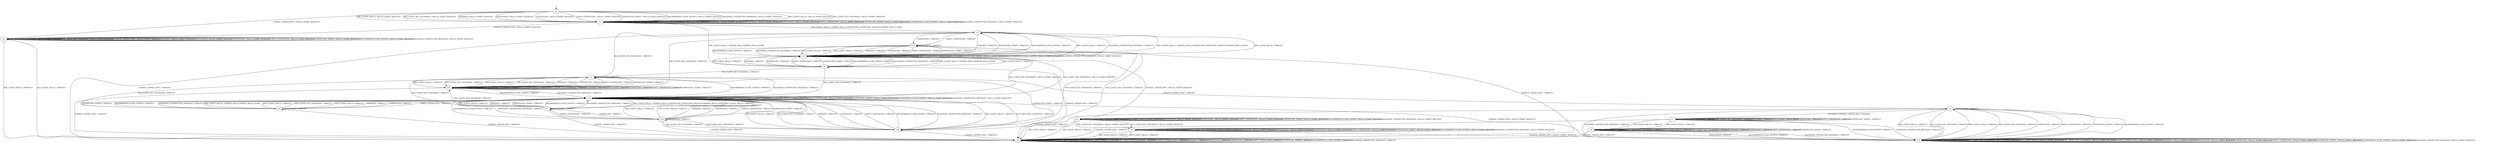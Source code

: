 digraph h8 {
s0 [label="s0"];
s1 [label="s1"];
s2 [label="s2"];
s3 [label="s3"];
s4 [label="s4"];
s9 [label="s9"];
s5 [label="s5"];
s11 [label="s11"];
s13 [label="s13"];
s20 [label="s20"];
s6 [label="s6"];
s12 [label="s12"];
s14 [label="s14"];
s16 [label="s16"];
s7 [label="s7"];
s10 [label="s10"];
s15 [label="s15"];
s17 [label="s17"];
s19 [label="s19"];
s8 [label="s8"];
s18 [label="s18"];
s0 -> s1 [label="RSA_CLIENT_HELLO / HELLO_VERIFY_REQUEST"];
s0 -> s1 [label="RSA_CLIENT_KEY_EXCHANGE / HELLO_VERIFY_REQUEST"];
s0 -> s1 [label="PSK_CLIENT_HELLO / HELLO_VERIFY_REQUEST"];
s0 -> s1 [label="PSK_CLIENT_KEY_EXCHANGE / HELLO_VERIFY_REQUEST"];
s0 -> s2 [label="CHANGE_CIPHER_SPEC / HELLO_VERIFY_REQUEST"];
s0 -> s1 [label="FINISHED / HELLO_VERIFY_REQUEST"];
s0 -> s1 [label="APPLICATION / HELLO_VERIFY_REQUEST"];
s0 -> s1 [label="CERTIFICATE / HELLO_VERIFY_REQUEST"];
s0 -> s1 [label="EMPTY_CERTIFICATE / HELLO_VERIFY_REQUEST"];
s0 -> s1 [label="CERTIFICATE_VERIFY / HELLO_VERIFY_REQUEST"];
s0 -> s1 [label="Alert(WARNING,CLOSE_NOTIFY) / HELLO_VERIFY_REQUEST"];
s0 -> s1 [label="Alert(FATAL,UNEXPECTED_MESSAGE) / HELLO_VERIFY_REQUEST"];
s1 -> s3 [label="RSA_CLIENT_HELLO / SERVER_HELLO,CERTIFICATE,CERTIFICATE_REQUEST,SERVER_HELLO_DONE"];
s1 -> s1 [label="RSA_CLIENT_KEY_EXCHANGE / HELLO_VERIFY_REQUEST"];
s1 -> s9 [label="PSK_CLIENT_HELLO / SERVER_HELLO,SERVER_HELLO_DONE"];
s1 -> s1 [label="PSK_CLIENT_KEY_EXCHANGE / HELLO_VERIFY_REQUEST"];
s1 -> s2 [label="CHANGE_CIPHER_SPEC / HELLO_VERIFY_REQUEST"];
s1 -> s1 [label="FINISHED / HELLO_VERIFY_REQUEST"];
s1 -> s1 [label="APPLICATION / HELLO_VERIFY_REQUEST"];
s1 -> s1 [label="CERTIFICATE / HELLO_VERIFY_REQUEST"];
s1 -> s1 [label="EMPTY_CERTIFICATE / HELLO_VERIFY_REQUEST"];
s1 -> s1 [label="CERTIFICATE_VERIFY / HELLO_VERIFY_REQUEST"];
s1 -> s1 [label="Alert(WARNING,CLOSE_NOTIFY) / HELLO_VERIFY_REQUEST"];
s1 -> s1 [label="Alert(FATAL,UNEXPECTED_MESSAGE) / HELLO_VERIFY_REQUEST"];
s2 -> s4 [label="RSA_CLIENT_HELLO / TIMEOUT"];
s2 -> s2 [label="RSA_CLIENT_KEY_EXCHANGE / HELLO_VERIFY_REQUEST"];
s2 -> s4 [label="PSK_CLIENT_HELLO / TIMEOUT"];
s2 -> s2 [label="PSK_CLIENT_KEY_EXCHANGE / HELLO_VERIFY_REQUEST"];
s2 -> s2 [label="CHANGE_CIPHER_SPEC / HELLO_VERIFY_REQUEST"];
s2 -> s2 [label="FINISHED / HELLO_VERIFY_REQUEST"];
s2 -> s2 [label="APPLICATION / HELLO_VERIFY_REQUEST"];
s2 -> s2 [label="CERTIFICATE / HELLO_VERIFY_REQUEST"];
s2 -> s2 [label="EMPTY_CERTIFICATE / HELLO_VERIFY_REQUEST"];
s2 -> s2 [label="CERTIFICATE_VERIFY / HELLO_VERIFY_REQUEST"];
s2 -> s2 [label="Alert(WARNING,CLOSE_NOTIFY) / HELLO_VERIFY_REQUEST"];
s2 -> s2 [label="Alert(FATAL,UNEXPECTED_MESSAGE) / HELLO_VERIFY_REQUEST"];
s3 -> s11 [label="RSA_CLIENT_HELLO / TIMEOUT"];
s3 -> s5 [label="RSA_CLIENT_KEY_EXCHANGE / TIMEOUT"];
s3 -> s11 [label="PSK_CLIENT_HELLO / TIMEOUT"];
s3 -> s20 [label="PSK_CLIENT_KEY_EXCHANGE / TIMEOUT"];
s3 -> s4 [label="CHANGE_CIPHER_SPEC / TIMEOUT"];
s3 -> s11 [label="FINISHED / TIMEOUT"];
s3 -> s3 [label="APPLICATION / TIMEOUT"];
s3 -> s13 [label="CERTIFICATE / TIMEOUT"];
s3 -> s13 [label="EMPTY_CERTIFICATE / TIMEOUT"];
s3 -> s11 [label="CERTIFICATE_VERIFY / TIMEOUT"];
s3 -> s11 [label="Alert(WARNING,CLOSE_NOTIFY) / TIMEOUT"];
s3 -> s11 [label="Alert(FATAL,UNEXPECTED_MESSAGE) / TIMEOUT"];
s4 -> s4 [label="RSA_CLIENT_HELLO / TIMEOUT"];
s4 -> s4 [label="RSA_CLIENT_KEY_EXCHANGE / TIMEOUT"];
s4 -> s4 [label="PSK_CLIENT_HELLO / TIMEOUT"];
s4 -> s4 [label="PSK_CLIENT_KEY_EXCHANGE / TIMEOUT"];
s4 -> s4 [label="CHANGE_CIPHER_SPEC / TIMEOUT"];
s4 -> s4 [label="FINISHED / TIMEOUT"];
s4 -> s4 [label="APPLICATION / TIMEOUT"];
s4 -> s4 [label="CERTIFICATE / TIMEOUT"];
s4 -> s4 [label="EMPTY_CERTIFICATE / TIMEOUT"];
s4 -> s4 [label="CERTIFICATE_VERIFY / TIMEOUT"];
s4 -> s4 [label="Alert(WARNING,CLOSE_NOTIFY) / TIMEOUT"];
s4 -> s4 [label="Alert(FATAL,UNEXPECTED_MESSAGE) / TIMEOUT"];
s9 -> s11 [label="RSA_CLIENT_HELLO / TIMEOUT"];
s9 -> s14 [label="RSA_CLIENT_KEY_EXCHANGE / TIMEOUT"];
s9 -> s11 [label="PSK_CLIENT_HELLO / TIMEOUT"];
s9 -> s5 [label="PSK_CLIENT_KEY_EXCHANGE / TIMEOUT"];
s9 -> s4 [label="CHANGE_CIPHER_SPEC / TIMEOUT"];
s9 -> s11 [label="FINISHED / TIMEOUT"];
s9 -> s9 [label="APPLICATION / TIMEOUT"];
s9 -> s11 [label="CERTIFICATE / TIMEOUT"];
s9 -> s11 [label="EMPTY_CERTIFICATE / TIMEOUT"];
s9 -> s11 [label="CERTIFICATE_VERIFY / TIMEOUT"];
s9 -> s11 [label="Alert(WARNING,CLOSE_NOTIFY) / TIMEOUT"];
s9 -> s11 [label="Alert(FATAL,UNEXPECTED_MESSAGE) / TIMEOUT"];
s5 -> s20 [label="RSA_CLIENT_HELLO / TIMEOUT"];
s5 -> s20 [label="RSA_CLIENT_KEY_EXCHANGE / TIMEOUT"];
s5 -> s20 [label="PSK_CLIENT_HELLO / TIMEOUT"];
s5 -> s20 [label="PSK_CLIENT_KEY_EXCHANGE / TIMEOUT"];
s5 -> s6 [label="CHANGE_CIPHER_SPEC / TIMEOUT"];
s5 -> s20 [label="FINISHED / TIMEOUT"];
s5 -> s5 [label="APPLICATION / TIMEOUT"];
s5 -> s20 [label="CERTIFICATE / TIMEOUT"];
s5 -> s20 [label="EMPTY_CERTIFICATE / TIMEOUT"];
s5 -> s20 [label="CERTIFICATE_VERIFY / TIMEOUT"];
s5 -> s14 [label="Alert(WARNING,CLOSE_NOTIFY) / TIMEOUT"];
s5 -> s14 [label="Alert(FATAL,UNEXPECTED_MESSAGE) / TIMEOUT"];
s11 -> s3 [label="RSA_CLIENT_HELLO / SERVER_HELLO,CERTIFICATE,CERTIFICATE_REQUEST,SERVER_HELLO_DONE"];
s11 -> s14 [label="RSA_CLIENT_KEY_EXCHANGE / HELLO_VERIFY_REQUEST"];
s11 -> s9 [label="PSK_CLIENT_HELLO / SERVER_HELLO,SERVER_HELLO_DONE"];
s11 -> s14 [label="PSK_CLIENT_KEY_EXCHANGE / HELLO_VERIFY_REQUEST"];
s11 -> s12 [label="CHANGE_CIPHER_SPEC / HELLO_VERIFY_REQUEST"];
s11 -> s11 [label="FINISHED / HELLO_VERIFY_REQUEST"];
s11 -> s11 [label="APPLICATION / HELLO_VERIFY_REQUEST"];
s11 -> s11 [label="CERTIFICATE / HELLO_VERIFY_REQUEST"];
s11 -> s11 [label="EMPTY_CERTIFICATE / HELLO_VERIFY_REQUEST"];
s11 -> s11 [label="CERTIFICATE_VERIFY / HELLO_VERIFY_REQUEST"];
s11 -> s11 [label="Alert(WARNING,CLOSE_NOTIFY) / HELLO_VERIFY_REQUEST"];
s11 -> s11 [label="Alert(FATAL,UNEXPECTED_MESSAGE) / HELLO_VERIFY_REQUEST"];
s13 -> s11 [label="RSA_CLIENT_HELLO / TIMEOUT"];
s13 -> s16 [label="RSA_CLIENT_KEY_EXCHANGE / TIMEOUT"];
s13 -> s11 [label="PSK_CLIENT_HELLO / TIMEOUT"];
s13 -> s16 [label="PSK_CLIENT_KEY_EXCHANGE / TIMEOUT"];
s13 -> s4 [label="CHANGE_CIPHER_SPEC / TIMEOUT"];
s13 -> s11 [label="FINISHED / TIMEOUT"];
s13 -> s13 [label="APPLICATION / TIMEOUT"];
s13 -> s11 [label="CERTIFICATE / TIMEOUT"];
s13 -> s11 [label="EMPTY_CERTIFICATE / TIMEOUT"];
s13 -> s11 [label="CERTIFICATE_VERIFY / TIMEOUT"];
s13 -> s11 [label="Alert(WARNING,CLOSE_NOTIFY) / TIMEOUT"];
s13 -> s11 [label="Alert(FATAL,UNEXPECTED_MESSAGE) / TIMEOUT"];
s20 -> s20 [label="RSA_CLIENT_HELLO / TIMEOUT"];
s20 -> s20 [label="RSA_CLIENT_KEY_EXCHANGE / TIMEOUT"];
s20 -> s20 [label="PSK_CLIENT_HELLO / TIMEOUT"];
s20 -> s20 [label="PSK_CLIENT_KEY_EXCHANGE / TIMEOUT"];
s20 -> s4 [label="CHANGE_CIPHER_SPEC / TIMEOUT"];
s20 -> s20 [label="FINISHED / TIMEOUT"];
s20 -> s20 [label="APPLICATION / TIMEOUT"];
s20 -> s20 [label="CERTIFICATE / TIMEOUT"];
s20 -> s20 [label="EMPTY_CERTIFICATE / TIMEOUT"];
s20 -> s20 [label="CERTIFICATE_VERIFY / TIMEOUT"];
s20 -> s14 [label="Alert(WARNING,CLOSE_NOTIFY) / TIMEOUT"];
s20 -> s14 [label="Alert(FATAL,UNEXPECTED_MESSAGE) / TIMEOUT"];
s6 -> s10 [label="RSA_CLIENT_HELLO / TIMEOUT"];
s6 -> s10 [label="RSA_CLIENT_KEY_EXCHANGE / TIMEOUT"];
s6 -> s10 [label="PSK_CLIENT_HELLO / TIMEOUT"];
s6 -> s10 [label="PSK_CLIENT_KEY_EXCHANGE / TIMEOUT"];
s6 -> s4 [label="CHANGE_CIPHER_SPEC / TIMEOUT"];
s6 -> s7 [label="FINISHED / CHANGE_CIPHER_SPEC,FINISHED"];
s6 -> s6 [label="APPLICATION / TIMEOUT"];
s6 -> s10 [label="CERTIFICATE / TIMEOUT"];
s6 -> s10 [label="EMPTY_CERTIFICATE / TIMEOUT"];
s6 -> s10 [label="CERTIFICATE_VERIFY / TIMEOUT"];
s6 -> s10 [label="Alert(WARNING,CLOSE_NOTIFY) / TIMEOUT"];
s6 -> s10 [label="Alert(FATAL,UNEXPECTED_MESSAGE) / TIMEOUT"];
s12 -> s4 [label="RSA_CLIENT_HELLO / TIMEOUT"];
s12 -> s15 [label="RSA_CLIENT_KEY_EXCHANGE / HELLO_VERIFY_REQUEST"];
s12 -> s4 [label="PSK_CLIENT_HELLO / TIMEOUT"];
s12 -> s15 [label="PSK_CLIENT_KEY_EXCHANGE / HELLO_VERIFY_REQUEST"];
s12 -> s12 [label="CHANGE_CIPHER_SPEC / HELLO_VERIFY_REQUEST"];
s12 -> s12 [label="FINISHED / HELLO_VERIFY_REQUEST"];
s12 -> s12 [label="APPLICATION / HELLO_VERIFY_REQUEST"];
s12 -> s12 [label="CERTIFICATE / HELLO_VERIFY_REQUEST"];
s12 -> s12 [label="EMPTY_CERTIFICATE / HELLO_VERIFY_REQUEST"];
s12 -> s12 [label="CERTIFICATE_VERIFY / HELLO_VERIFY_REQUEST"];
s12 -> s12 [label="Alert(WARNING,CLOSE_NOTIFY) / HELLO_VERIFY_REQUEST"];
s12 -> s12 [label="Alert(FATAL,UNEXPECTED_MESSAGE) / HELLO_VERIFY_REQUEST"];
s14 -> s17 [label="RSA_CLIENT_HELLO / SERVER_HELLO,CERTIFICATE,CERTIFICATE_REQUEST,SERVER_HELLO_DONE"];
s14 -> s14 [label="RSA_CLIENT_KEY_EXCHANGE / HELLO_VERIFY_REQUEST"];
s14 -> s19 [label="PSK_CLIENT_HELLO / SERVER_HELLO,SERVER_HELLO_DONE"];
s14 -> s14 [label="PSK_CLIENT_KEY_EXCHANGE / HELLO_VERIFY_REQUEST"];
s14 -> s10 [label="CHANGE_CIPHER_SPEC / HELLO_VERIFY_REQUEST"];
s14 -> s14 [label="FINISHED / HELLO_VERIFY_REQUEST"];
s14 -> s14 [label="APPLICATION / HELLO_VERIFY_REQUEST"];
s14 -> s14 [label="CERTIFICATE / HELLO_VERIFY_REQUEST"];
s14 -> s14 [label="EMPTY_CERTIFICATE / HELLO_VERIFY_REQUEST"];
s14 -> s14 [label="CERTIFICATE_VERIFY / HELLO_VERIFY_REQUEST"];
s14 -> s14 [label="Alert(WARNING,CLOSE_NOTIFY) / HELLO_VERIFY_REQUEST"];
s14 -> s14 [label="Alert(FATAL,UNEXPECTED_MESSAGE) / HELLO_VERIFY_REQUEST"];
s16 -> s14 [label="RSA_CLIENT_HELLO / TIMEOUT"];
s16 -> s14 [label="RSA_CLIENT_KEY_EXCHANGE / TIMEOUT"];
s16 -> s14 [label="PSK_CLIENT_HELLO / TIMEOUT"];
s16 -> s14 [label="PSK_CLIENT_KEY_EXCHANGE / TIMEOUT"];
s16 -> s4 [label="CHANGE_CIPHER_SPEC / TIMEOUT"];
s16 -> s14 [label="FINISHED / TIMEOUT"];
s16 -> s16 [label="APPLICATION / TIMEOUT"];
s16 -> s14 [label="CERTIFICATE / TIMEOUT"];
s16 -> s14 [label="EMPTY_CERTIFICATE / TIMEOUT"];
s16 -> s5 [label="CERTIFICATE_VERIFY / TIMEOUT"];
s16 -> s14 [label="Alert(WARNING,CLOSE_NOTIFY) / TIMEOUT"];
s16 -> s14 [label="Alert(FATAL,UNEXPECTED_MESSAGE) / TIMEOUT"];
s7 -> s8 [label="RSA_CLIENT_HELLO / TIMEOUT"];
s7 -> s7 [label="RSA_CLIENT_KEY_EXCHANGE / TIMEOUT"];
s7 -> s8 [label="PSK_CLIENT_HELLO / TIMEOUT"];
s7 -> s7 [label="PSK_CLIENT_KEY_EXCHANGE / TIMEOUT"];
s7 -> s4 [label="CHANGE_CIPHER_SPEC / TIMEOUT"];
s7 -> s7 [label="FINISHED / TIMEOUT"];
s7 -> s7 [label="APPLICATION / APPLICATION"];
s7 -> s7 [label="CERTIFICATE / TIMEOUT"];
s7 -> s7 [label="EMPTY_CERTIFICATE / TIMEOUT"];
s7 -> s7 [label="CERTIFICATE_VERIFY / TIMEOUT"];
s7 -> s10 [label="Alert(WARNING,CLOSE_NOTIFY) / TIMEOUT"];
s7 -> s10 [label="Alert(FATAL,UNEXPECTED_MESSAGE) / TIMEOUT"];
s10 -> s10 [label="RSA_CLIENT_HELLO / HELLO_VERIFY_REQUEST"];
s10 -> s10 [label="RSA_CLIENT_KEY_EXCHANGE / HELLO_VERIFY_REQUEST"];
s10 -> s10 [label="PSK_CLIENT_HELLO / HELLO_VERIFY_REQUEST"];
s10 -> s10 [label="PSK_CLIENT_KEY_EXCHANGE / HELLO_VERIFY_REQUEST"];
s10 -> s10 [label="CHANGE_CIPHER_SPEC / HELLO_VERIFY_REQUEST"];
s10 -> s10 [label="FINISHED / HELLO_VERIFY_REQUEST"];
s10 -> s10 [label="APPLICATION / HELLO_VERIFY_REQUEST"];
s10 -> s10 [label="CERTIFICATE / HELLO_VERIFY_REQUEST"];
s10 -> s10 [label="EMPTY_CERTIFICATE / HELLO_VERIFY_REQUEST"];
s10 -> s10 [label="CERTIFICATE_VERIFY / HELLO_VERIFY_REQUEST"];
s10 -> s10 [label="Alert(WARNING,CLOSE_NOTIFY) / HELLO_VERIFY_REQUEST"];
s10 -> s10 [label="Alert(FATAL,UNEXPECTED_MESSAGE) / HELLO_VERIFY_REQUEST"];
s15 -> s4 [label="RSA_CLIENT_HELLO / TIMEOUT"];
s15 -> s15 [label="RSA_CLIENT_KEY_EXCHANGE / HELLO_VERIFY_REQUEST"];
s15 -> s4 [label="PSK_CLIENT_HELLO / TIMEOUT"];
s15 -> s15 [label="PSK_CLIENT_KEY_EXCHANGE / HELLO_VERIFY_REQUEST"];
s15 -> s10 [label="CHANGE_CIPHER_SPEC / HELLO_VERIFY_REQUEST"];
s15 -> s15 [label="FINISHED / HELLO_VERIFY_REQUEST"];
s15 -> s15 [label="APPLICATION / HELLO_VERIFY_REQUEST"];
s15 -> s15 [label="CERTIFICATE / HELLO_VERIFY_REQUEST"];
s15 -> s15 [label="EMPTY_CERTIFICATE / HELLO_VERIFY_REQUEST"];
s15 -> s15 [label="CERTIFICATE_VERIFY / HELLO_VERIFY_REQUEST"];
s15 -> s15 [label="Alert(WARNING,CLOSE_NOTIFY) / HELLO_VERIFY_REQUEST"];
s15 -> s15 [label="Alert(FATAL,UNEXPECTED_MESSAGE) / HELLO_VERIFY_REQUEST"];
s17 -> s14 [label="RSA_CLIENT_HELLO / TIMEOUT"];
s17 -> s5 [label="RSA_CLIENT_KEY_EXCHANGE / TIMEOUT"];
s17 -> s14 [label="PSK_CLIENT_HELLO / TIMEOUT"];
s17 -> s20 [label="PSK_CLIENT_KEY_EXCHANGE / TIMEOUT"];
s17 -> s4 [label="CHANGE_CIPHER_SPEC / TIMEOUT"];
s17 -> s14 [label="FINISHED / TIMEOUT"];
s17 -> s17 [label="APPLICATION / TIMEOUT"];
s17 -> s18 [label="CERTIFICATE / TIMEOUT"];
s17 -> s18 [label="EMPTY_CERTIFICATE / TIMEOUT"];
s17 -> s14 [label="CERTIFICATE_VERIFY / TIMEOUT"];
s17 -> s14 [label="Alert(WARNING,CLOSE_NOTIFY) / TIMEOUT"];
s17 -> s14 [label="Alert(FATAL,UNEXPECTED_MESSAGE) / TIMEOUT"];
s19 -> s14 [label="RSA_CLIENT_HELLO / TIMEOUT"];
s19 -> s14 [label="RSA_CLIENT_KEY_EXCHANGE / TIMEOUT"];
s19 -> s14 [label="PSK_CLIENT_HELLO / TIMEOUT"];
s19 -> s5 [label="PSK_CLIENT_KEY_EXCHANGE / TIMEOUT"];
s19 -> s4 [label="CHANGE_CIPHER_SPEC / TIMEOUT"];
s19 -> s14 [label="FINISHED / TIMEOUT"];
s19 -> s19 [label="APPLICATION / TIMEOUT"];
s19 -> s14 [label="CERTIFICATE / TIMEOUT"];
s19 -> s14 [label="EMPTY_CERTIFICATE / TIMEOUT"];
s19 -> s14 [label="CERTIFICATE_VERIFY / TIMEOUT"];
s19 -> s14 [label="Alert(WARNING,CLOSE_NOTIFY) / TIMEOUT"];
s19 -> s14 [label="Alert(FATAL,UNEXPECTED_MESSAGE) / TIMEOUT"];
s8 -> s8 [label="RSA_CLIENT_HELLO / TIMEOUT"];
s8 -> s8 [label="RSA_CLIENT_KEY_EXCHANGE / TIMEOUT"];
s8 -> s8 [label="PSK_CLIENT_HELLO / TIMEOUT"];
s8 -> s8 [label="PSK_CLIENT_KEY_EXCHANGE / TIMEOUT"];
s8 -> s4 [label="CHANGE_CIPHER_SPEC / TIMEOUT"];
s8 -> s8 [label="FINISHED / TIMEOUT"];
s8 -> s10 [label="APPLICATION / TIMEOUT"];
s8 -> s8 [label="CERTIFICATE / TIMEOUT"];
s8 -> s8 [label="EMPTY_CERTIFICATE / TIMEOUT"];
s8 -> s8 [label="CERTIFICATE_VERIFY / TIMEOUT"];
s8 -> s10 [label="Alert(WARNING,CLOSE_NOTIFY) / TIMEOUT"];
s8 -> s10 [label="Alert(FATAL,UNEXPECTED_MESSAGE) / TIMEOUT"];
s18 -> s14 [label="RSA_CLIENT_HELLO / TIMEOUT"];
s18 -> s16 [label="RSA_CLIENT_KEY_EXCHANGE / TIMEOUT"];
s18 -> s14 [label="PSK_CLIENT_HELLO / TIMEOUT"];
s18 -> s16 [label="PSK_CLIENT_KEY_EXCHANGE / TIMEOUT"];
s18 -> s4 [label="CHANGE_CIPHER_SPEC / TIMEOUT"];
s18 -> s14 [label="FINISHED / TIMEOUT"];
s18 -> s18 [label="APPLICATION / TIMEOUT"];
s18 -> s14 [label="CERTIFICATE / TIMEOUT"];
s18 -> s14 [label="EMPTY_CERTIFICATE / TIMEOUT"];
s18 -> s14 [label="CERTIFICATE_VERIFY / TIMEOUT"];
s18 -> s14 [label="Alert(WARNING,CLOSE_NOTIFY) / TIMEOUT"];
s18 -> s14 [label="Alert(FATAL,UNEXPECTED_MESSAGE) / TIMEOUT"];
__start0 [shape=none, label=""];
__start0 -> s0 [label=""];
}
